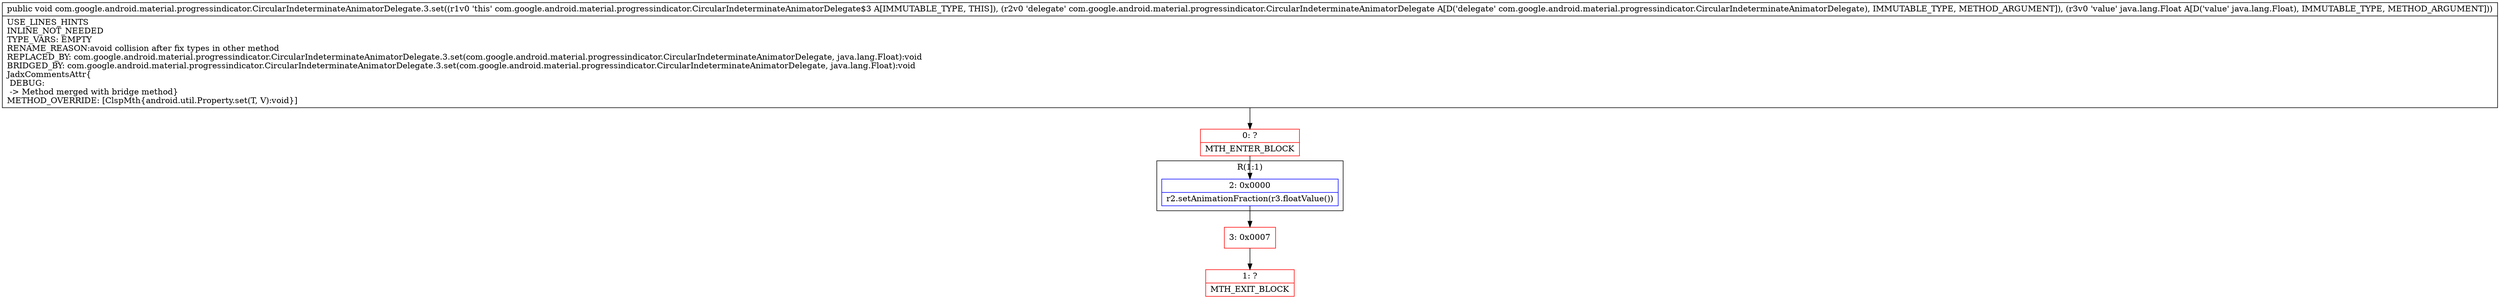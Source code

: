 digraph "CFG forcom.google.android.material.progressindicator.CircularIndeterminateAnimatorDelegate.3.set(Lcom\/google\/android\/material\/progressindicator\/CircularIndeterminateAnimatorDelegate;Ljava\/lang\/Float;)V" {
subgraph cluster_Region_1425752783 {
label = "R(1:1)";
node [shape=record,color=blue];
Node_2 [shape=record,label="{2\:\ 0x0000|r2.setAnimationFraction(r3.floatValue())\l}"];
}
Node_0 [shape=record,color=red,label="{0\:\ ?|MTH_ENTER_BLOCK\l}"];
Node_3 [shape=record,color=red,label="{3\:\ 0x0007}"];
Node_1 [shape=record,color=red,label="{1\:\ ?|MTH_EXIT_BLOCK\l}"];
MethodNode[shape=record,label="{public void com.google.android.material.progressindicator.CircularIndeterminateAnimatorDelegate.3.set((r1v0 'this' com.google.android.material.progressindicator.CircularIndeterminateAnimatorDelegate$3 A[IMMUTABLE_TYPE, THIS]), (r2v0 'delegate' com.google.android.material.progressindicator.CircularIndeterminateAnimatorDelegate A[D('delegate' com.google.android.material.progressindicator.CircularIndeterminateAnimatorDelegate), IMMUTABLE_TYPE, METHOD_ARGUMENT]), (r3v0 'value' java.lang.Float A[D('value' java.lang.Float), IMMUTABLE_TYPE, METHOD_ARGUMENT]))  | USE_LINES_HINTS\lINLINE_NOT_NEEDED\lTYPE_VARS: EMPTY\lRENAME_REASON:avoid collision after fix types in other method\lREPLACED_BY: com.google.android.material.progressindicator.CircularIndeterminateAnimatorDelegate.3.set(com.google.android.material.progressindicator.CircularIndeterminateAnimatorDelegate, java.lang.Float):void\lBRIDGED_BY: com.google.android.material.progressindicator.CircularIndeterminateAnimatorDelegate.3.set(com.google.android.material.progressindicator.CircularIndeterminateAnimatorDelegate, java.lang.Float):void\lJadxCommentsAttr\{\l DEBUG: \l \-\> Method merged with bridge method\}\lMETHOD_OVERRIDE: [ClspMth\{android.util.Property.set(T, V):void\}]\l}"];
MethodNode -> Node_0;Node_2 -> Node_3;
Node_0 -> Node_2;
Node_3 -> Node_1;
}

